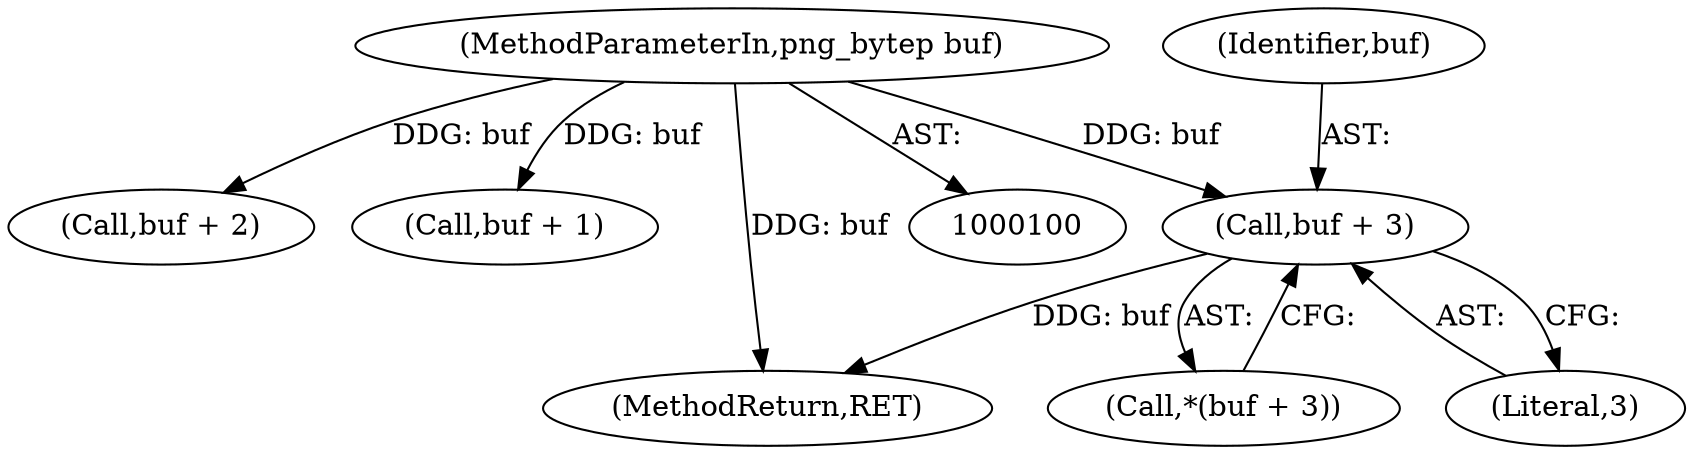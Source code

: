 digraph "1_Chrome_7f3d85b096f66870a15b37c2f40b219b2e292693_11@del" {
"1000134" [label="(Call,buf + 3)"];
"1000101" [label="(MethodParameterIn,png_bytep buf)"];
"1000136" [label="(Literal,3)"];
"1000127" [label="(Call,buf + 2)"];
"1000118" [label="(Call,buf + 1)"];
"1000134" [label="(Call,buf + 3)"];
"1000135" [label="(Identifier,buf)"];
"1000133" [label="(Call,*(buf + 3))"];
"1000139" [label="(MethodReturn,RET)"];
"1000101" [label="(MethodParameterIn,png_bytep buf)"];
"1000134" -> "1000133"  [label="AST: "];
"1000134" -> "1000136"  [label="CFG: "];
"1000135" -> "1000134"  [label="AST: "];
"1000136" -> "1000134"  [label="AST: "];
"1000133" -> "1000134"  [label="CFG: "];
"1000134" -> "1000139"  [label="DDG: buf"];
"1000101" -> "1000134"  [label="DDG: buf"];
"1000101" -> "1000100"  [label="AST: "];
"1000101" -> "1000139"  [label="DDG: buf"];
"1000101" -> "1000118"  [label="DDG: buf"];
"1000101" -> "1000127"  [label="DDG: buf"];
}
